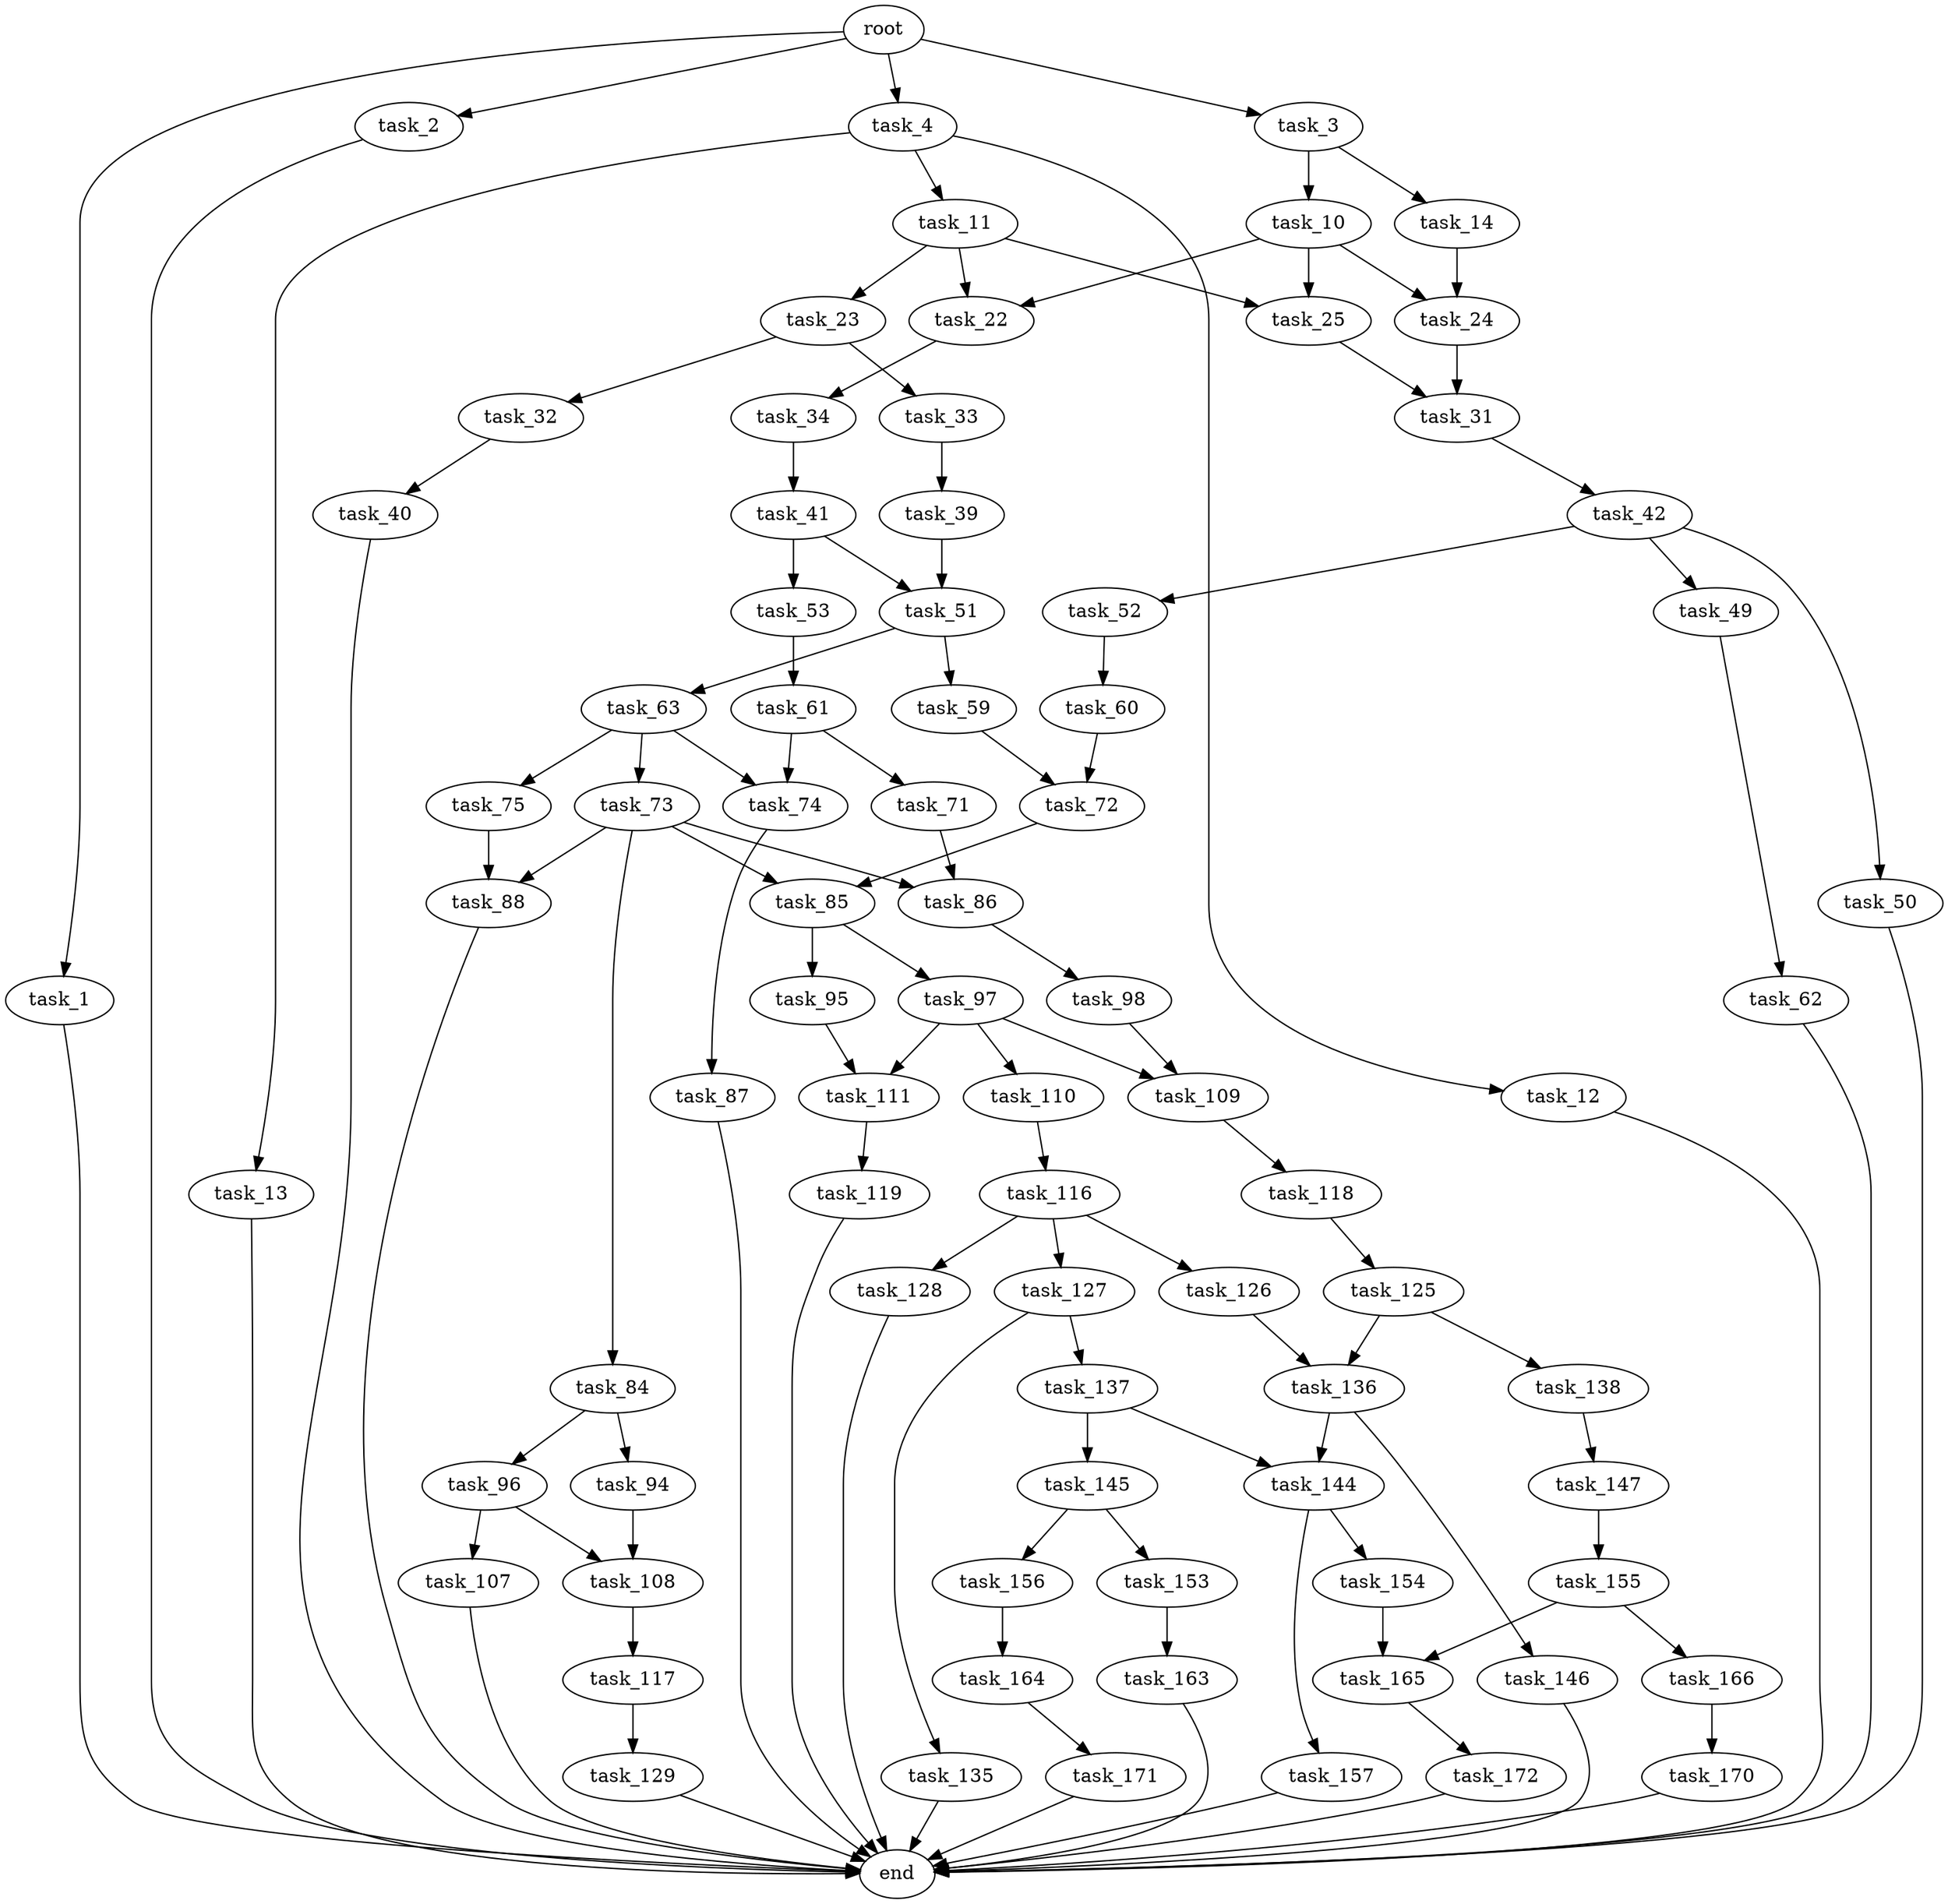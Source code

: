 digraph G {
  root [size="0.000000"];
  task_1 [size="328883084502.000000"];
  task_2 [size="68719476736.000000"];
  task_3 [size="9326060622.000000"];
  task_4 [size="549755813888.000000"];
  end [size="0.000000"];
  task_10 [size="252144861035.000000"];
  task_14 [size="922928070122.000000"];
  task_11 [size="8013452819.000000"];
  task_12 [size="782757789696.000000"];
  task_13 [size="6602524310.000000"];
  task_22 [size="61328103690.000000"];
  task_24 [size="33831744098.000000"];
  task_25 [size="549755813888.000000"];
  task_23 [size="37062954434.000000"];
  task_34 [size="134217728000.000000"];
  task_32 [size="3032076238.000000"];
  task_33 [size="1073741824000.000000"];
  task_31 [size="4021571289.000000"];
  task_42 [size="19643359572.000000"];
  task_40 [size="368293445632.000000"];
  task_39 [size="341903438055.000000"];
  task_41 [size="32288667348.000000"];
  task_51 [size="11633692792.000000"];
  task_53 [size="549755813888.000000"];
  task_49 [size="3684352148.000000"];
  task_50 [size="782757789696.000000"];
  task_52 [size="549755813888.000000"];
  task_62 [size="134217728000.000000"];
  task_59 [size="547030896953.000000"];
  task_63 [size="328827079776.000000"];
  task_60 [size="435096713813.000000"];
  task_61 [size="782757789696.000000"];
  task_72 [size="68719476736.000000"];
  task_71 [size="134217728000.000000"];
  task_74 [size="36089045306.000000"];
  task_73 [size="536561913.000000"];
  task_75 [size="280056623632.000000"];
  task_86 [size="646671686856.000000"];
  task_85 [size="393946534249.000000"];
  task_84 [size="231928233984.000000"];
  task_88 [size="133287217584.000000"];
  task_87 [size="132721466832.000000"];
  task_94 [size="782757789696.000000"];
  task_96 [size="1073741824000.000000"];
  task_95 [size="9951937856.000000"];
  task_97 [size="7698149809.000000"];
  task_98 [size="134217728000.000000"];
  task_108 [size="803868166296.000000"];
  task_111 [size="180789577028.000000"];
  task_107 [size="322895754567.000000"];
  task_109 [size="8589934592.000000"];
  task_110 [size="782757789696.000000"];
  task_117 [size="134217728000.000000"];
  task_118 [size="35892042005.000000"];
  task_116 [size="18123886652.000000"];
  task_119 [size="231928233984.000000"];
  task_126 [size="782757789696.000000"];
  task_127 [size="108247485299.000000"];
  task_128 [size="368293445632.000000"];
  task_129 [size="29857512575.000000"];
  task_125 [size="8799290589.000000"];
  task_136 [size="20943913515.000000"];
  task_138 [size="34646662403.000000"];
  task_135 [size="38479703268.000000"];
  task_137 [size="134217728000.000000"];
  task_144 [size="11785390970.000000"];
  task_146 [size="823705516454.000000"];
  task_145 [size="549755813888.000000"];
  task_147 [size="8589934592.000000"];
  task_154 [size="8589934592.000000"];
  task_157 [size="68719476736.000000"];
  task_153 [size="36122738812.000000"];
  task_156 [size="782757789696.000000"];
  task_155 [size="28991029248.000000"];
  task_163 [size="782757789696.000000"];
  task_165 [size="134217728000.000000"];
  task_166 [size="408680495607.000000"];
  task_164 [size="68719476736.000000"];
  task_171 [size="46402218772.000000"];
  task_172 [size="7398800264.000000"];
  task_170 [size="13611342616.000000"];

  root -> task_1 [size="1.000000"];
  root -> task_2 [size="1.000000"];
  root -> task_3 [size="1.000000"];
  root -> task_4 [size="1.000000"];
  task_1 -> end [size="1.000000"];
  task_2 -> end [size="1.000000"];
  task_3 -> task_10 [size="536870912.000000"];
  task_3 -> task_14 [size="536870912.000000"];
  task_4 -> task_11 [size="536870912.000000"];
  task_4 -> task_12 [size="536870912.000000"];
  task_4 -> task_13 [size="536870912.000000"];
  task_10 -> task_22 [size="301989888.000000"];
  task_10 -> task_24 [size="301989888.000000"];
  task_10 -> task_25 [size="301989888.000000"];
  task_14 -> task_24 [size="679477248.000000"];
  task_11 -> task_22 [size="134217728.000000"];
  task_11 -> task_23 [size="134217728.000000"];
  task_11 -> task_25 [size="134217728.000000"];
  task_12 -> end [size="1.000000"];
  task_13 -> end [size="1.000000"];
  task_22 -> task_34 [size="209715200.000000"];
  task_24 -> task_31 [size="679477248.000000"];
  task_25 -> task_31 [size="536870912.000000"];
  task_23 -> task_32 [size="33554432.000000"];
  task_23 -> task_33 [size="33554432.000000"];
  task_34 -> task_41 [size="209715200.000000"];
  task_32 -> task_40 [size="75497472.000000"];
  task_33 -> task_39 [size="838860800.000000"];
  task_31 -> task_42 [size="134217728.000000"];
  task_42 -> task_49 [size="536870912.000000"];
  task_42 -> task_50 [size="536870912.000000"];
  task_42 -> task_52 [size="536870912.000000"];
  task_40 -> end [size="1.000000"];
  task_39 -> task_51 [size="411041792.000000"];
  task_41 -> task_51 [size="679477248.000000"];
  task_41 -> task_53 [size="679477248.000000"];
  task_51 -> task_59 [size="411041792.000000"];
  task_51 -> task_63 [size="411041792.000000"];
  task_53 -> task_61 [size="536870912.000000"];
  task_49 -> task_62 [size="75497472.000000"];
  task_50 -> end [size="1.000000"];
  task_52 -> task_60 [size="536870912.000000"];
  task_62 -> end [size="1.000000"];
  task_59 -> task_72 [size="411041792.000000"];
  task_63 -> task_73 [size="536870912.000000"];
  task_63 -> task_74 [size="536870912.000000"];
  task_63 -> task_75 [size="536870912.000000"];
  task_60 -> task_72 [size="679477248.000000"];
  task_61 -> task_71 [size="679477248.000000"];
  task_61 -> task_74 [size="679477248.000000"];
  task_72 -> task_85 [size="134217728.000000"];
  task_71 -> task_86 [size="209715200.000000"];
  task_74 -> task_87 [size="838860800.000000"];
  task_73 -> task_84 [size="33554432.000000"];
  task_73 -> task_85 [size="33554432.000000"];
  task_73 -> task_86 [size="33554432.000000"];
  task_73 -> task_88 [size="33554432.000000"];
  task_75 -> task_88 [size="838860800.000000"];
  task_86 -> task_98 [size="536870912.000000"];
  task_85 -> task_95 [size="301989888.000000"];
  task_85 -> task_97 [size="301989888.000000"];
  task_84 -> task_94 [size="301989888.000000"];
  task_84 -> task_96 [size="301989888.000000"];
  task_88 -> end [size="1.000000"];
  task_87 -> end [size="1.000000"];
  task_94 -> task_108 [size="679477248.000000"];
  task_96 -> task_107 [size="838860800.000000"];
  task_96 -> task_108 [size="838860800.000000"];
  task_95 -> task_111 [size="209715200.000000"];
  task_97 -> task_109 [size="679477248.000000"];
  task_97 -> task_110 [size="679477248.000000"];
  task_97 -> task_111 [size="679477248.000000"];
  task_98 -> task_109 [size="209715200.000000"];
  task_108 -> task_117 [size="536870912.000000"];
  task_111 -> task_119 [size="209715200.000000"];
  task_107 -> end [size="1.000000"];
  task_109 -> task_118 [size="33554432.000000"];
  task_110 -> task_116 [size="679477248.000000"];
  task_117 -> task_129 [size="209715200.000000"];
  task_118 -> task_125 [size="679477248.000000"];
  task_116 -> task_126 [size="536870912.000000"];
  task_116 -> task_127 [size="536870912.000000"];
  task_116 -> task_128 [size="536870912.000000"];
  task_119 -> end [size="1.000000"];
  task_126 -> task_136 [size="679477248.000000"];
  task_127 -> task_135 [size="75497472.000000"];
  task_127 -> task_137 [size="75497472.000000"];
  task_128 -> end [size="1.000000"];
  task_129 -> end [size="1.000000"];
  task_125 -> task_136 [size="209715200.000000"];
  task_125 -> task_138 [size="209715200.000000"];
  task_136 -> task_144 [size="33554432.000000"];
  task_136 -> task_146 [size="33554432.000000"];
  task_138 -> task_147 [size="679477248.000000"];
  task_135 -> end [size="1.000000"];
  task_137 -> task_144 [size="209715200.000000"];
  task_137 -> task_145 [size="209715200.000000"];
  task_144 -> task_154 [size="209715200.000000"];
  task_144 -> task_157 [size="209715200.000000"];
  task_146 -> end [size="1.000000"];
  task_145 -> task_153 [size="536870912.000000"];
  task_145 -> task_156 [size="536870912.000000"];
  task_147 -> task_155 [size="33554432.000000"];
  task_154 -> task_165 [size="33554432.000000"];
  task_157 -> end [size="1.000000"];
  task_153 -> task_163 [size="33554432.000000"];
  task_156 -> task_164 [size="679477248.000000"];
  task_155 -> task_165 [size="75497472.000000"];
  task_155 -> task_166 [size="75497472.000000"];
  task_163 -> end [size="1.000000"];
  task_165 -> task_172 [size="209715200.000000"];
  task_166 -> task_170 [size="679477248.000000"];
  task_164 -> task_171 [size="134217728.000000"];
  task_171 -> end [size="1.000000"];
  task_172 -> end [size="1.000000"];
  task_170 -> end [size="1.000000"];
}

